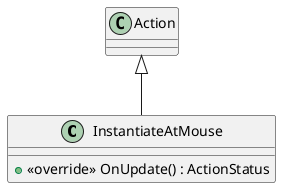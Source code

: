 @startuml
class InstantiateAtMouse {
    + <<override>> OnUpdate() : ActionStatus
}
Action <|-- InstantiateAtMouse
@enduml
